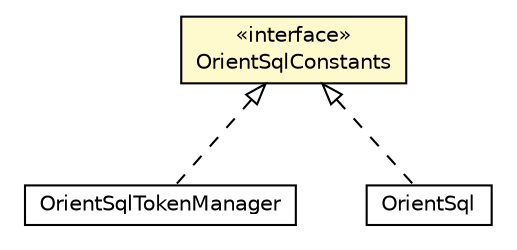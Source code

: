 #!/usr/local/bin/dot
#
# Class diagram 
# Generated by UMLGraph version R5_6-24-gf6e263 (http://www.umlgraph.org/)
#

digraph G {
	edge [fontname="Helvetica",fontsize=10,labelfontname="Helvetica",labelfontsize=10];
	node [fontname="Helvetica",fontsize=10,shape=plaintext];
	nodesep=0.25;
	ranksep=0.5;
	// com.orientechnologies.orient.core.sql.parser.OrientSqlTokenManager
	c4499875 [label=<<table title="com.orientechnologies.orient.core.sql.parser.OrientSqlTokenManager" border="0" cellborder="1" cellspacing="0" cellpadding="2" port="p" href="./OrientSqlTokenManager.html">
		<tr><td><table border="0" cellspacing="0" cellpadding="1">
<tr><td align="center" balign="center"> OrientSqlTokenManager </td></tr>
		</table></td></tr>
		</table>>, URL="./OrientSqlTokenManager.html", fontname="Helvetica", fontcolor="black", fontsize=10.0];
	// com.orientechnologies.orient.core.sql.parser.OrientSql
	c4500023 [label=<<table title="com.orientechnologies.orient.core.sql.parser.OrientSql" border="0" cellborder="1" cellspacing="0" cellpadding="2" port="p" href="./OrientSql.html">
		<tr><td><table border="0" cellspacing="0" cellpadding="1">
<tr><td align="center" balign="center"> OrientSql </td></tr>
		</table></td></tr>
		</table>>, URL="./OrientSql.html", fontname="Helvetica", fontcolor="black", fontsize=10.0];
	// com.orientechnologies.orient.core.sql.parser.OrientSqlConstants
	c4500026 [label=<<table title="com.orientechnologies.orient.core.sql.parser.OrientSqlConstants" border="0" cellborder="1" cellspacing="0" cellpadding="2" port="p" bgcolor="lemonChiffon" href="./OrientSqlConstants.html">
		<tr><td><table border="0" cellspacing="0" cellpadding="1">
<tr><td align="center" balign="center"> &#171;interface&#187; </td></tr>
<tr><td align="center" balign="center"> OrientSqlConstants </td></tr>
		</table></td></tr>
		</table>>, URL="./OrientSqlConstants.html", fontname="Helvetica", fontcolor="black", fontsize=10.0];
	//com.orientechnologies.orient.core.sql.parser.OrientSqlTokenManager implements com.orientechnologies.orient.core.sql.parser.OrientSqlConstants
	c4500026:p -> c4499875:p [dir=back,arrowtail=empty,style=dashed];
	//com.orientechnologies.orient.core.sql.parser.OrientSql implements com.orientechnologies.orient.core.sql.parser.OrientSqlConstants
	c4500026:p -> c4500023:p [dir=back,arrowtail=empty,style=dashed];
}

